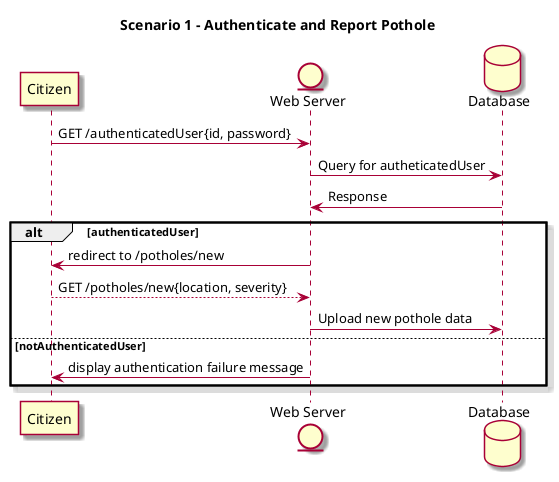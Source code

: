 
@startuml Scenario 1 - Authenticate and Report Pothole
!pragma layout smetana

title Scenario 1 - Authenticate and Report Pothole
'predefined information
skin rose
participant Citizen
entity "Web Server"
database Database

' verify authenticated user
Citizen -> "Web Server": GET /authenticatedUser{id, password}
"Web Server" -> Database: Query for autheticatedUser
Database -> "Web Server": Response
' if authenticated, redirect Citizen to the /potholes/new and
' allow users to input location and severity
alt authenticatedUser
' if authenticated, redirect Citizen to the /potholes/new and
"Web Server" -> Citizen: redirect to /potholes/new
Citizen --> "Web Server": GET /potholes/new{location, severity}
"Web Server" -> Database: Upload new pothole data
else notAuthenticatedUser
' if not authenticated, display authentication failure message
"Web Server" -> Citizen: display authentication failure message
end
@enduml

@startuml Scenario 2 - Ask Question
!pragma layout smetana
title Scenario 2 - Ask Question
'predefined information
skin rose
participant User
entity frontend
entity backend
entity "Ad Server"
database Database

' User enters question, and sends to backend
User -> frontend: Enters question{what should I do to.., what should I do if }
frontend-> backend: Send question

' Backend searches for question in database
alt Question found in database
    backend -> frontend: Return answer
    frontend-> "Ad Server": Request new ad
    "Ad Server" -> frontend: Send ad
    frontend -> User: Display answer with ad
    ' Question not found in database
else Question not found in database
    backend -> Database: Save new question
    backend -> frontend: Return "Hmmm... Let me think about it. Ask me again in 24 hours."
    frontend-> User: Display message
end

@enduml

@startuml Scenario 3 - Get Oldest Unanswered Question
!pragma layout smetana

title Scenario 3 - Get Oldest Unanswered Question
'predefined information
skin rose
participant Editor
entity "frontend"
entity "backend"
database Database

' get question from database
Editor -> "frontend": Request unanswered question
"frontend"-> "backend": Query oldest unanswered question
"backend" -> Database: Search for oldest unanswered question
' return oldest unanswered question
Database --> "backend": Oldest unanswered question found
"backend"--> "frontend": Oldest unanswered question
"frontend" -> Editor: Display input form for official answer
' save official answer
Editor -> "frontend": Provide official answer
"frontend"-> "backend": Save official answer
"backend" -> Database: Update database with official answer
' return confirmation message(not required)
"backend" --> "frontend": Answer saved successfully
"frontend" --> Editor: Confirmation message

@enduml


